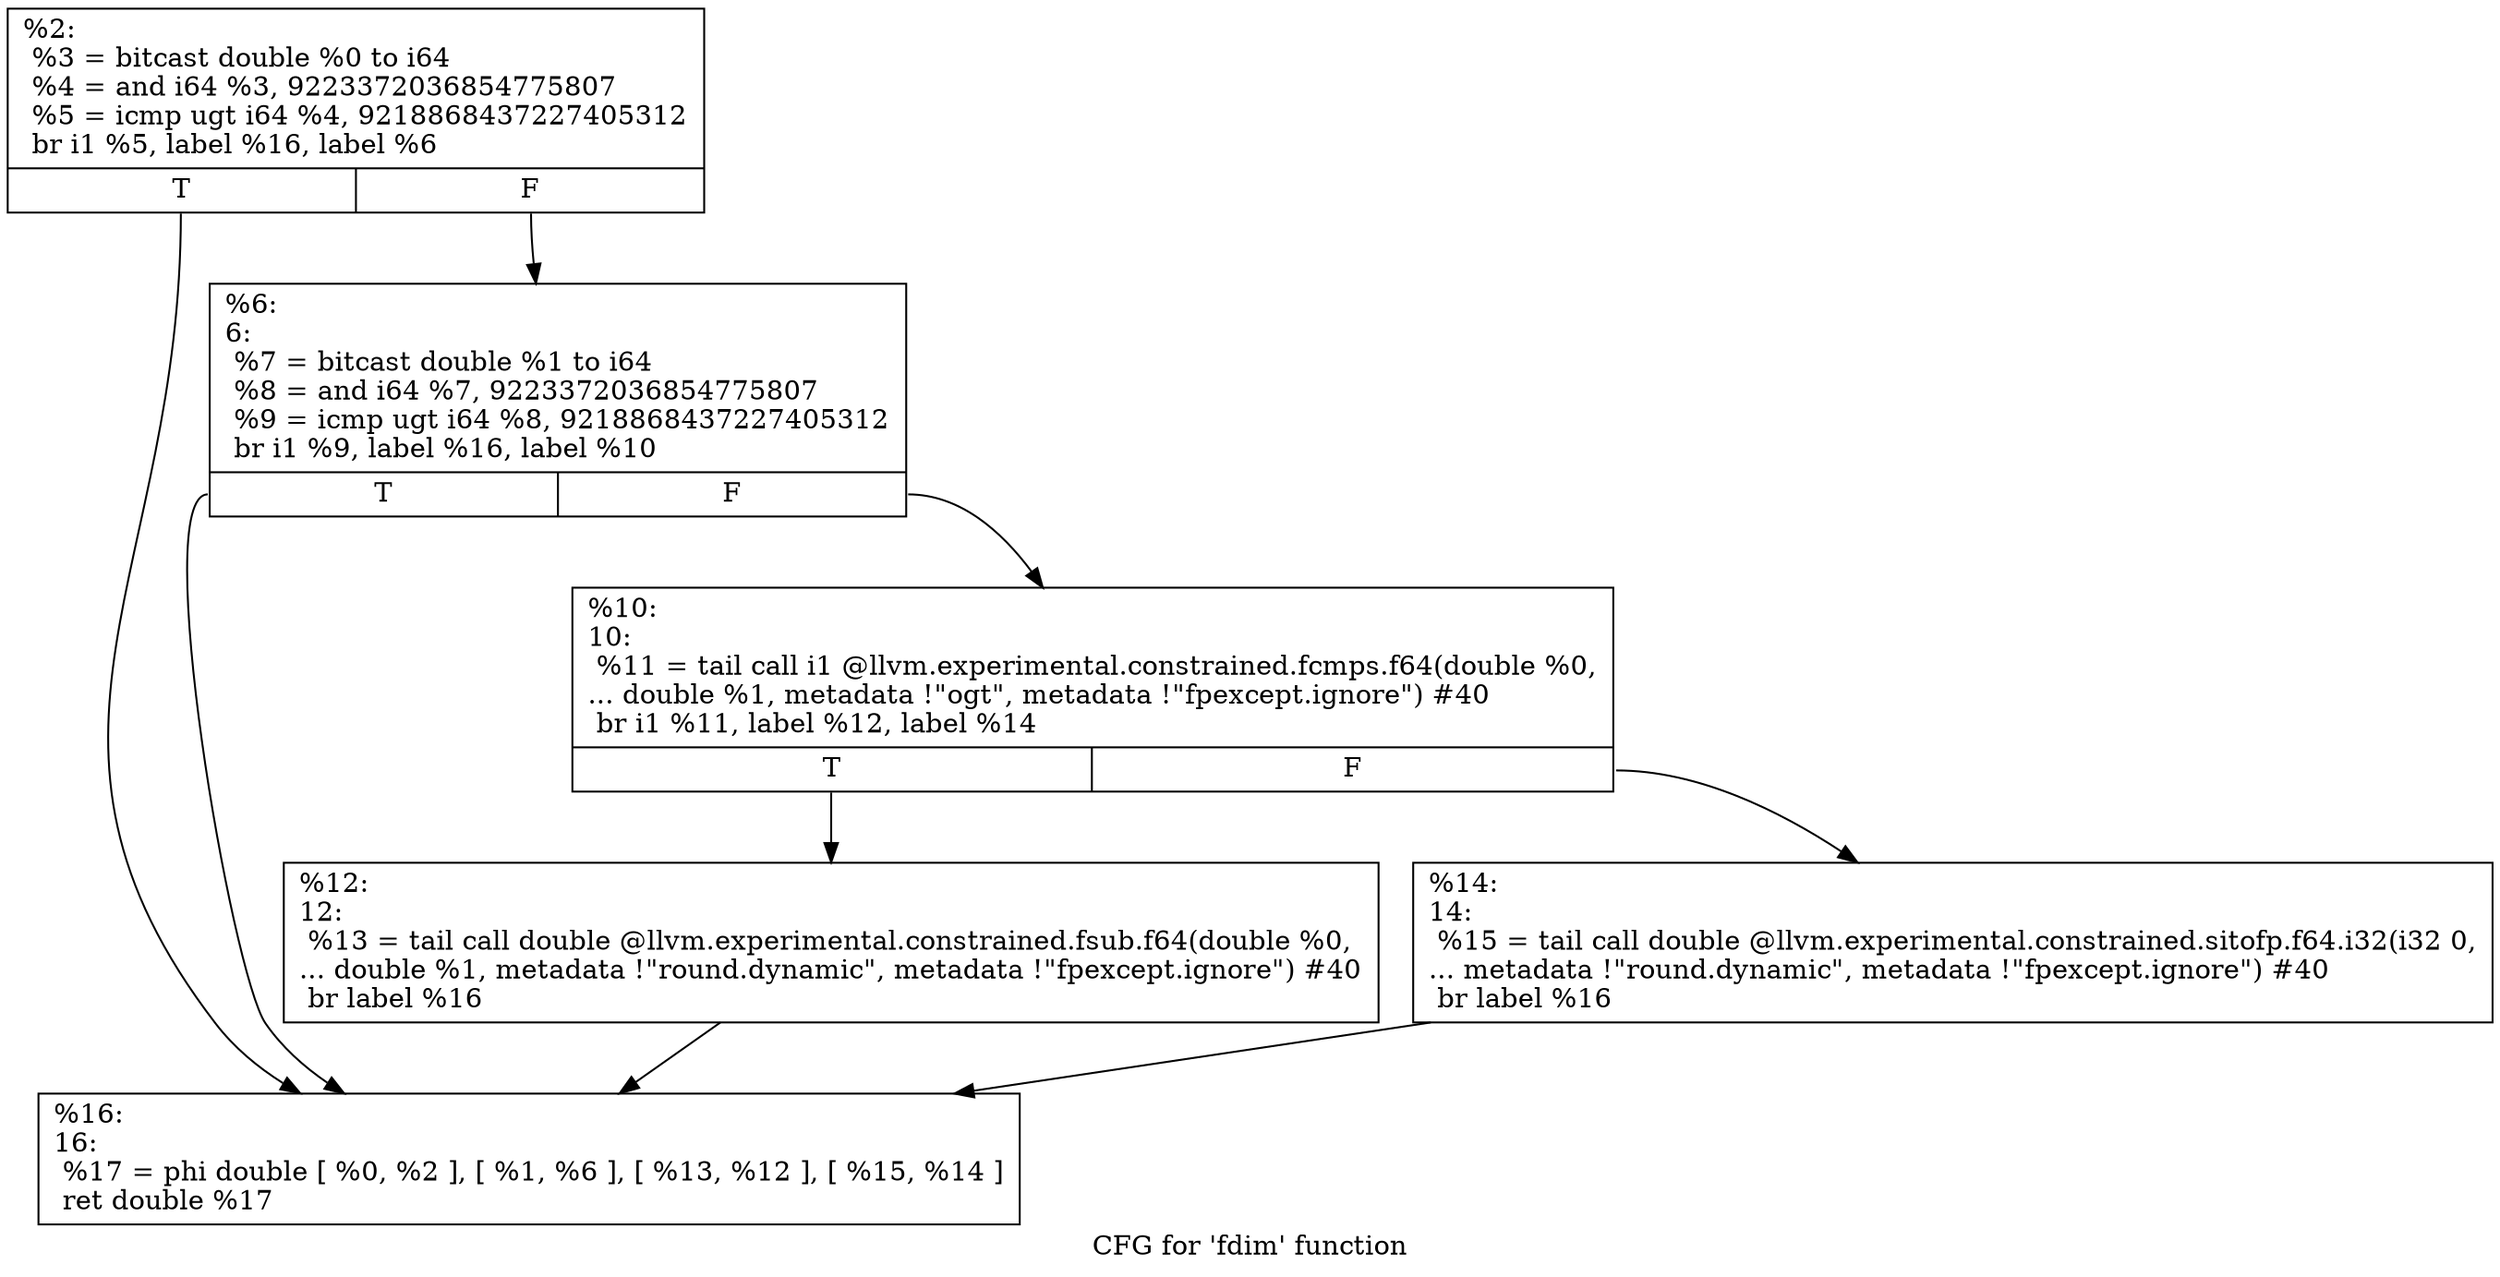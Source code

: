 digraph "CFG for 'fdim' function" {
	label="CFG for 'fdim' function";

	Node0x1bea8e0 [shape=record,label="{%2:\l  %3 = bitcast double %0 to i64\l  %4 = and i64 %3, 9223372036854775807\l  %5 = icmp ugt i64 %4, 9218868437227405312\l  br i1 %5, label %16, label %6\l|{<s0>T|<s1>F}}"];
	Node0x1bea8e0:s0 -> Node0x1beae10;
	Node0x1bea8e0:s1 -> Node0x1beacd0;
	Node0x1beacd0 [shape=record,label="{%6:\l6:                                                \l  %7 = bitcast double %1 to i64\l  %8 = and i64 %7, 9223372036854775807\l  %9 = icmp ugt i64 %8, 9218868437227405312\l  br i1 %9, label %16, label %10\l|{<s0>T|<s1>F}}"];
	Node0x1beacd0:s0 -> Node0x1beae10;
	Node0x1beacd0:s1 -> Node0x1bead20;
	Node0x1bead20 [shape=record,label="{%10:\l10:                                               \l  %11 = tail call i1 @llvm.experimental.constrained.fcmps.f64(double %0,\l... double %1, metadata !\"ogt\", metadata !\"fpexcept.ignore\") #40\l  br i1 %11, label %12, label %14\l|{<s0>T|<s1>F}}"];
	Node0x1bead20:s0 -> Node0x1bead70;
	Node0x1bead20:s1 -> Node0x1beadc0;
	Node0x1bead70 [shape=record,label="{%12:\l12:                                               \l  %13 = tail call double @llvm.experimental.constrained.fsub.f64(double %0,\l... double %1, metadata !\"round.dynamic\", metadata !\"fpexcept.ignore\") #40\l  br label %16\l}"];
	Node0x1bead70 -> Node0x1beae10;
	Node0x1beadc0 [shape=record,label="{%14:\l14:                                               \l  %15 = tail call double @llvm.experimental.constrained.sitofp.f64.i32(i32 0,\l... metadata !\"round.dynamic\", metadata !\"fpexcept.ignore\") #40\l  br label %16\l}"];
	Node0x1beadc0 -> Node0x1beae10;
	Node0x1beae10 [shape=record,label="{%16:\l16:                                               \l  %17 = phi double [ %0, %2 ], [ %1, %6 ], [ %13, %12 ], [ %15, %14 ]\l  ret double %17\l}"];
}
